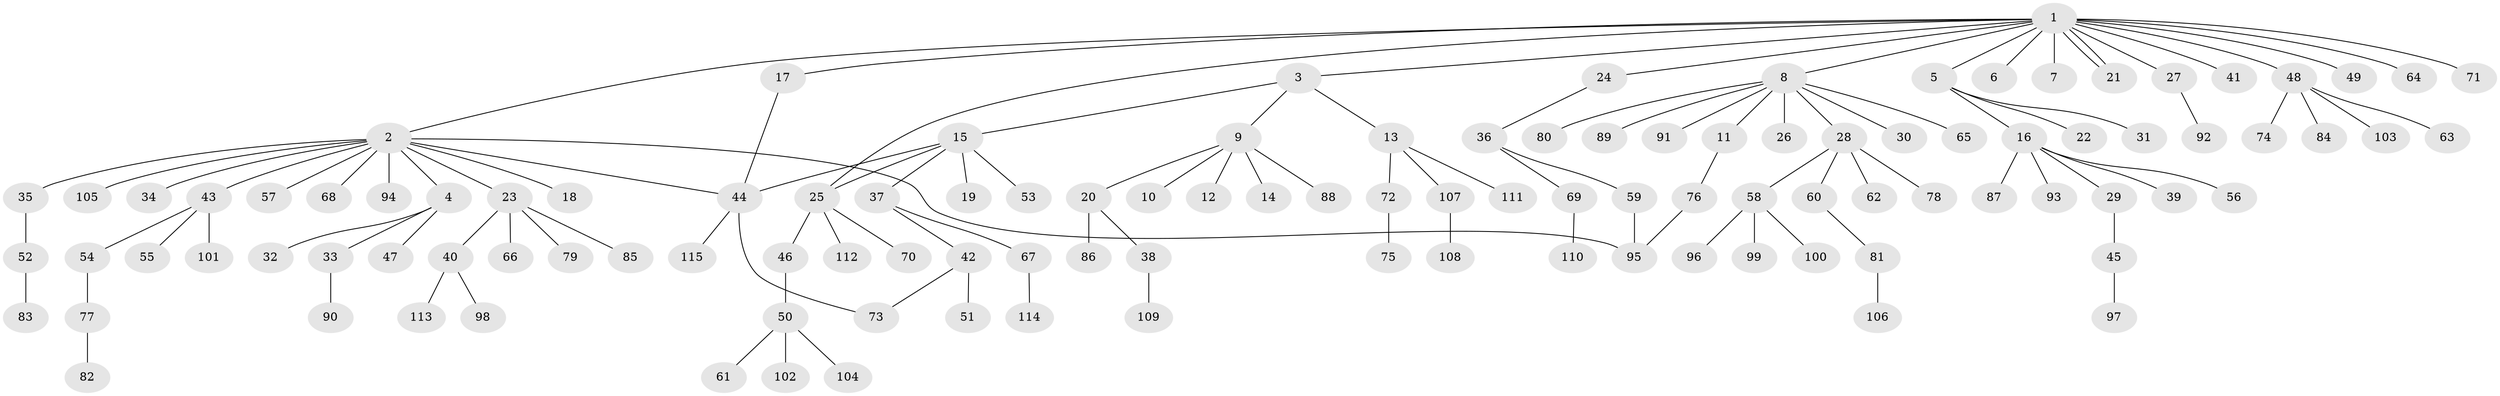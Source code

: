 // Generated by graph-tools (version 1.1) at 2025/49/03/09/25 03:49:50]
// undirected, 115 vertices, 121 edges
graph export_dot {
graph [start="1"]
  node [color=gray90,style=filled];
  1;
  2;
  3;
  4;
  5;
  6;
  7;
  8;
  9;
  10;
  11;
  12;
  13;
  14;
  15;
  16;
  17;
  18;
  19;
  20;
  21;
  22;
  23;
  24;
  25;
  26;
  27;
  28;
  29;
  30;
  31;
  32;
  33;
  34;
  35;
  36;
  37;
  38;
  39;
  40;
  41;
  42;
  43;
  44;
  45;
  46;
  47;
  48;
  49;
  50;
  51;
  52;
  53;
  54;
  55;
  56;
  57;
  58;
  59;
  60;
  61;
  62;
  63;
  64;
  65;
  66;
  67;
  68;
  69;
  70;
  71;
  72;
  73;
  74;
  75;
  76;
  77;
  78;
  79;
  80;
  81;
  82;
  83;
  84;
  85;
  86;
  87;
  88;
  89;
  90;
  91;
  92;
  93;
  94;
  95;
  96;
  97;
  98;
  99;
  100;
  101;
  102;
  103;
  104;
  105;
  106;
  107;
  108;
  109;
  110;
  111;
  112;
  113;
  114;
  115;
  1 -- 2;
  1 -- 3;
  1 -- 5;
  1 -- 6;
  1 -- 7;
  1 -- 8;
  1 -- 17;
  1 -- 21;
  1 -- 21;
  1 -- 24;
  1 -- 25;
  1 -- 27;
  1 -- 41;
  1 -- 48;
  1 -- 49;
  1 -- 64;
  1 -- 71;
  2 -- 4;
  2 -- 18;
  2 -- 23;
  2 -- 34;
  2 -- 35;
  2 -- 43;
  2 -- 44;
  2 -- 57;
  2 -- 68;
  2 -- 94;
  2 -- 95;
  2 -- 105;
  3 -- 9;
  3 -- 13;
  3 -- 15;
  4 -- 32;
  4 -- 33;
  4 -- 47;
  5 -- 16;
  5 -- 22;
  5 -- 31;
  8 -- 11;
  8 -- 26;
  8 -- 28;
  8 -- 30;
  8 -- 65;
  8 -- 80;
  8 -- 89;
  8 -- 91;
  9 -- 10;
  9 -- 12;
  9 -- 14;
  9 -- 20;
  9 -- 88;
  11 -- 76;
  13 -- 72;
  13 -- 107;
  13 -- 111;
  15 -- 19;
  15 -- 25;
  15 -- 37;
  15 -- 44;
  15 -- 53;
  16 -- 29;
  16 -- 39;
  16 -- 56;
  16 -- 87;
  16 -- 93;
  17 -- 44;
  20 -- 38;
  20 -- 86;
  23 -- 40;
  23 -- 66;
  23 -- 79;
  23 -- 85;
  24 -- 36;
  25 -- 46;
  25 -- 70;
  25 -- 112;
  27 -- 92;
  28 -- 58;
  28 -- 60;
  28 -- 62;
  28 -- 78;
  29 -- 45;
  33 -- 90;
  35 -- 52;
  36 -- 59;
  36 -- 69;
  37 -- 42;
  37 -- 67;
  38 -- 109;
  40 -- 98;
  40 -- 113;
  42 -- 51;
  42 -- 73;
  43 -- 54;
  43 -- 55;
  43 -- 101;
  44 -- 73;
  44 -- 115;
  45 -- 97;
  46 -- 50;
  48 -- 63;
  48 -- 74;
  48 -- 84;
  48 -- 103;
  50 -- 61;
  50 -- 102;
  50 -- 104;
  52 -- 83;
  54 -- 77;
  58 -- 96;
  58 -- 99;
  58 -- 100;
  59 -- 95;
  60 -- 81;
  67 -- 114;
  69 -- 110;
  72 -- 75;
  76 -- 95;
  77 -- 82;
  81 -- 106;
  107 -- 108;
}
